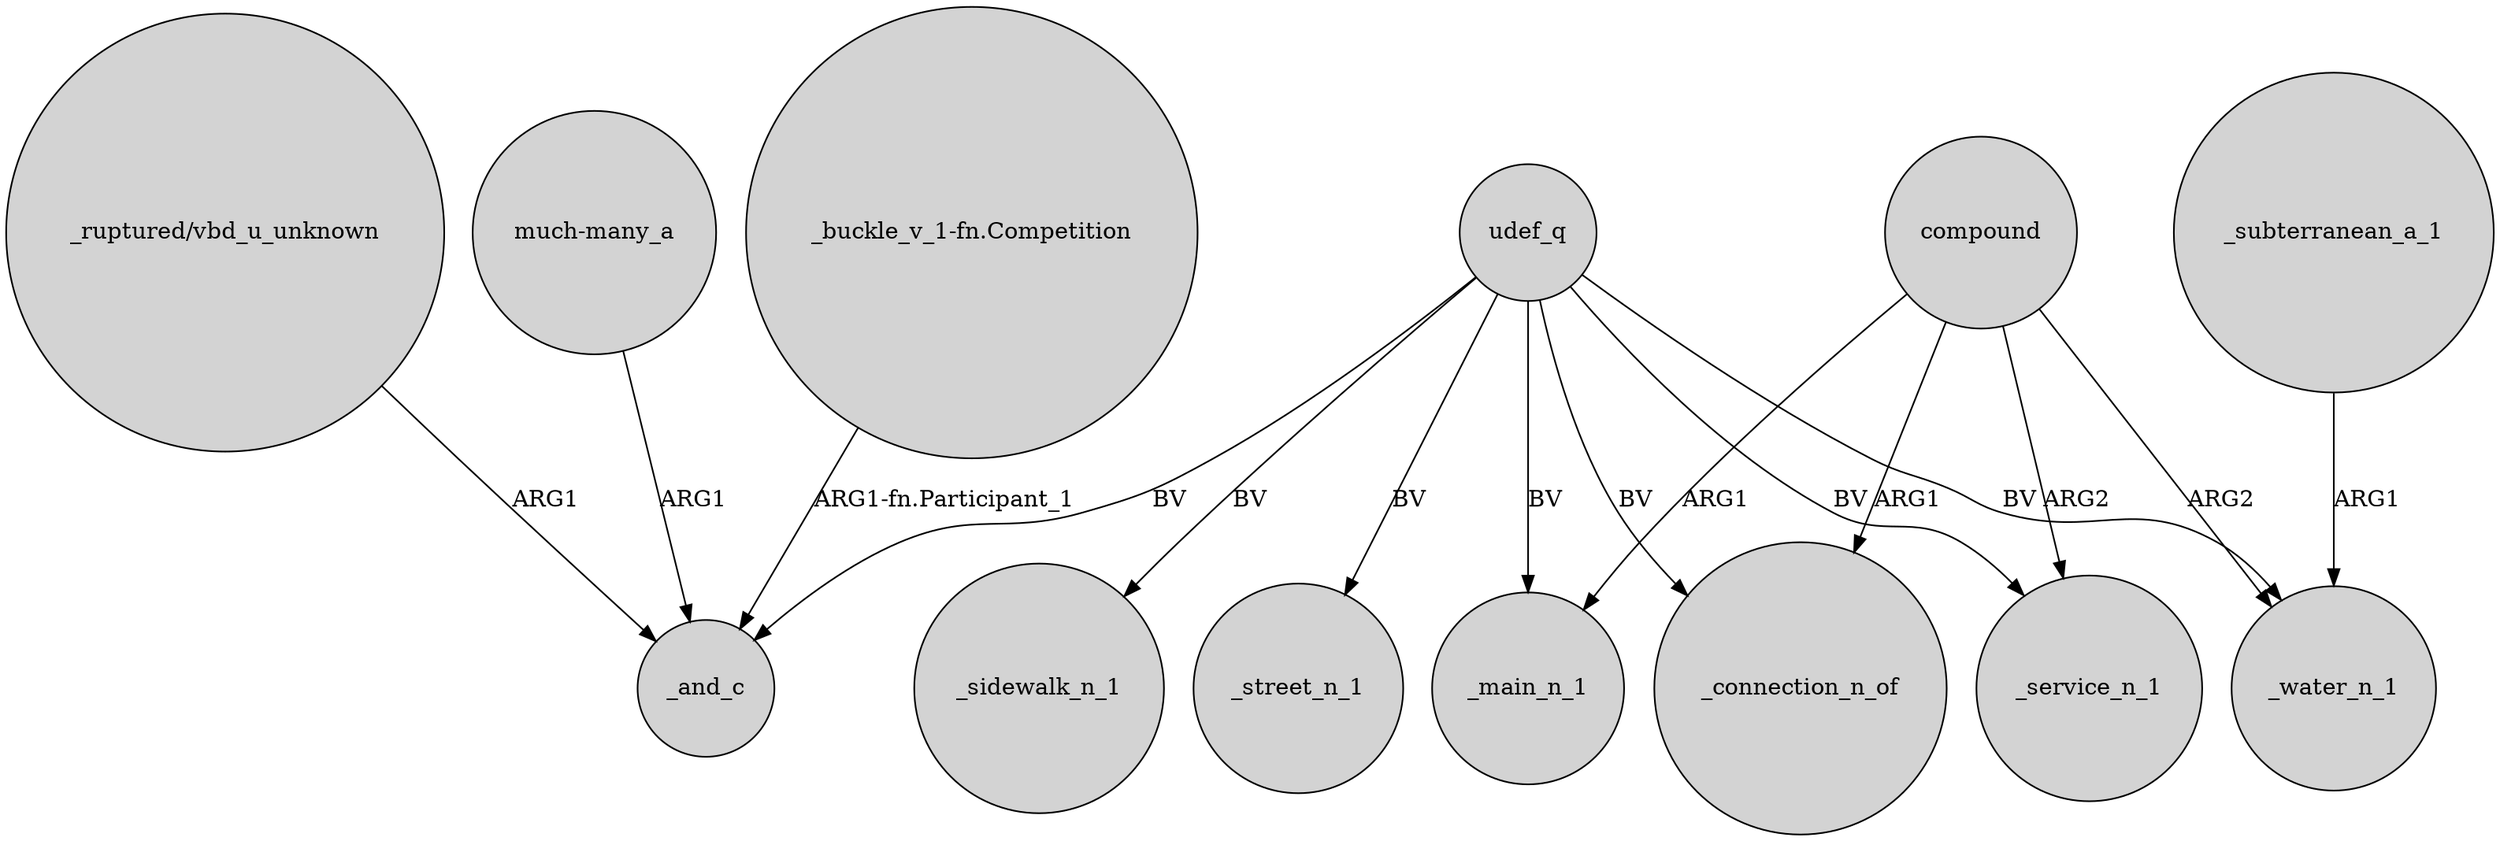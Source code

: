 digraph {
	node [shape=circle style=filled]
	"_ruptured/vbd_u_unknown" -> _and_c [label=ARG1]
	udef_q -> _connection_n_of [label=BV]
	udef_q -> _service_n_1 [label=BV]
	udef_q -> _water_n_1 [label=BV]
	udef_q -> _and_c [label=BV]
	compound -> _water_n_1 [label=ARG2]
	udef_q -> _sidewalk_n_1 [label=BV]
	compound -> _service_n_1 [label=ARG2]
	compound -> _main_n_1 [label=ARG1]
	compound -> _connection_n_of [label=ARG1]
	udef_q -> _main_n_1 [label=BV]
	"much-many_a" -> _and_c [label=ARG1]
	"_buckle_v_1-fn.Competition" -> _and_c [label="ARG1-fn.Participant_1"]
	_subterranean_a_1 -> _water_n_1 [label=ARG1]
	udef_q -> _street_n_1 [label=BV]
}
